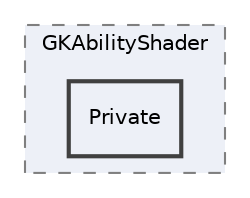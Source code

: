 digraph "Source/GKAbilityShader/Private"
{
 // LATEX_PDF_SIZE
  edge [fontname="Helvetica",fontsize="10",labelfontname="Helvetica",labelfontsize="10"];
  node [fontname="Helvetica",fontsize="10",shape=record];
  compound=true
  subgraph clusterdir_1d8a9e7ce8e4afaf7544aa4a9eb9aa92 {
    graph [ bgcolor="#edf0f7", pencolor="grey50", style="filled,dashed,", label="GKAbilityShader", fontname="Helvetica", fontsize="10", URL="dir_1d8a9e7ce8e4afaf7544aa4a9eb9aa92.html"]
  dir_fc1992a3b06544b823b95d11352c2d1a [shape=box, label="Private", style="filled,bold,", fillcolor="#edf0f7", color="grey25", URL="dir_fc1992a3b06544b823b95d11352c2d1a.html"];
  }
}
